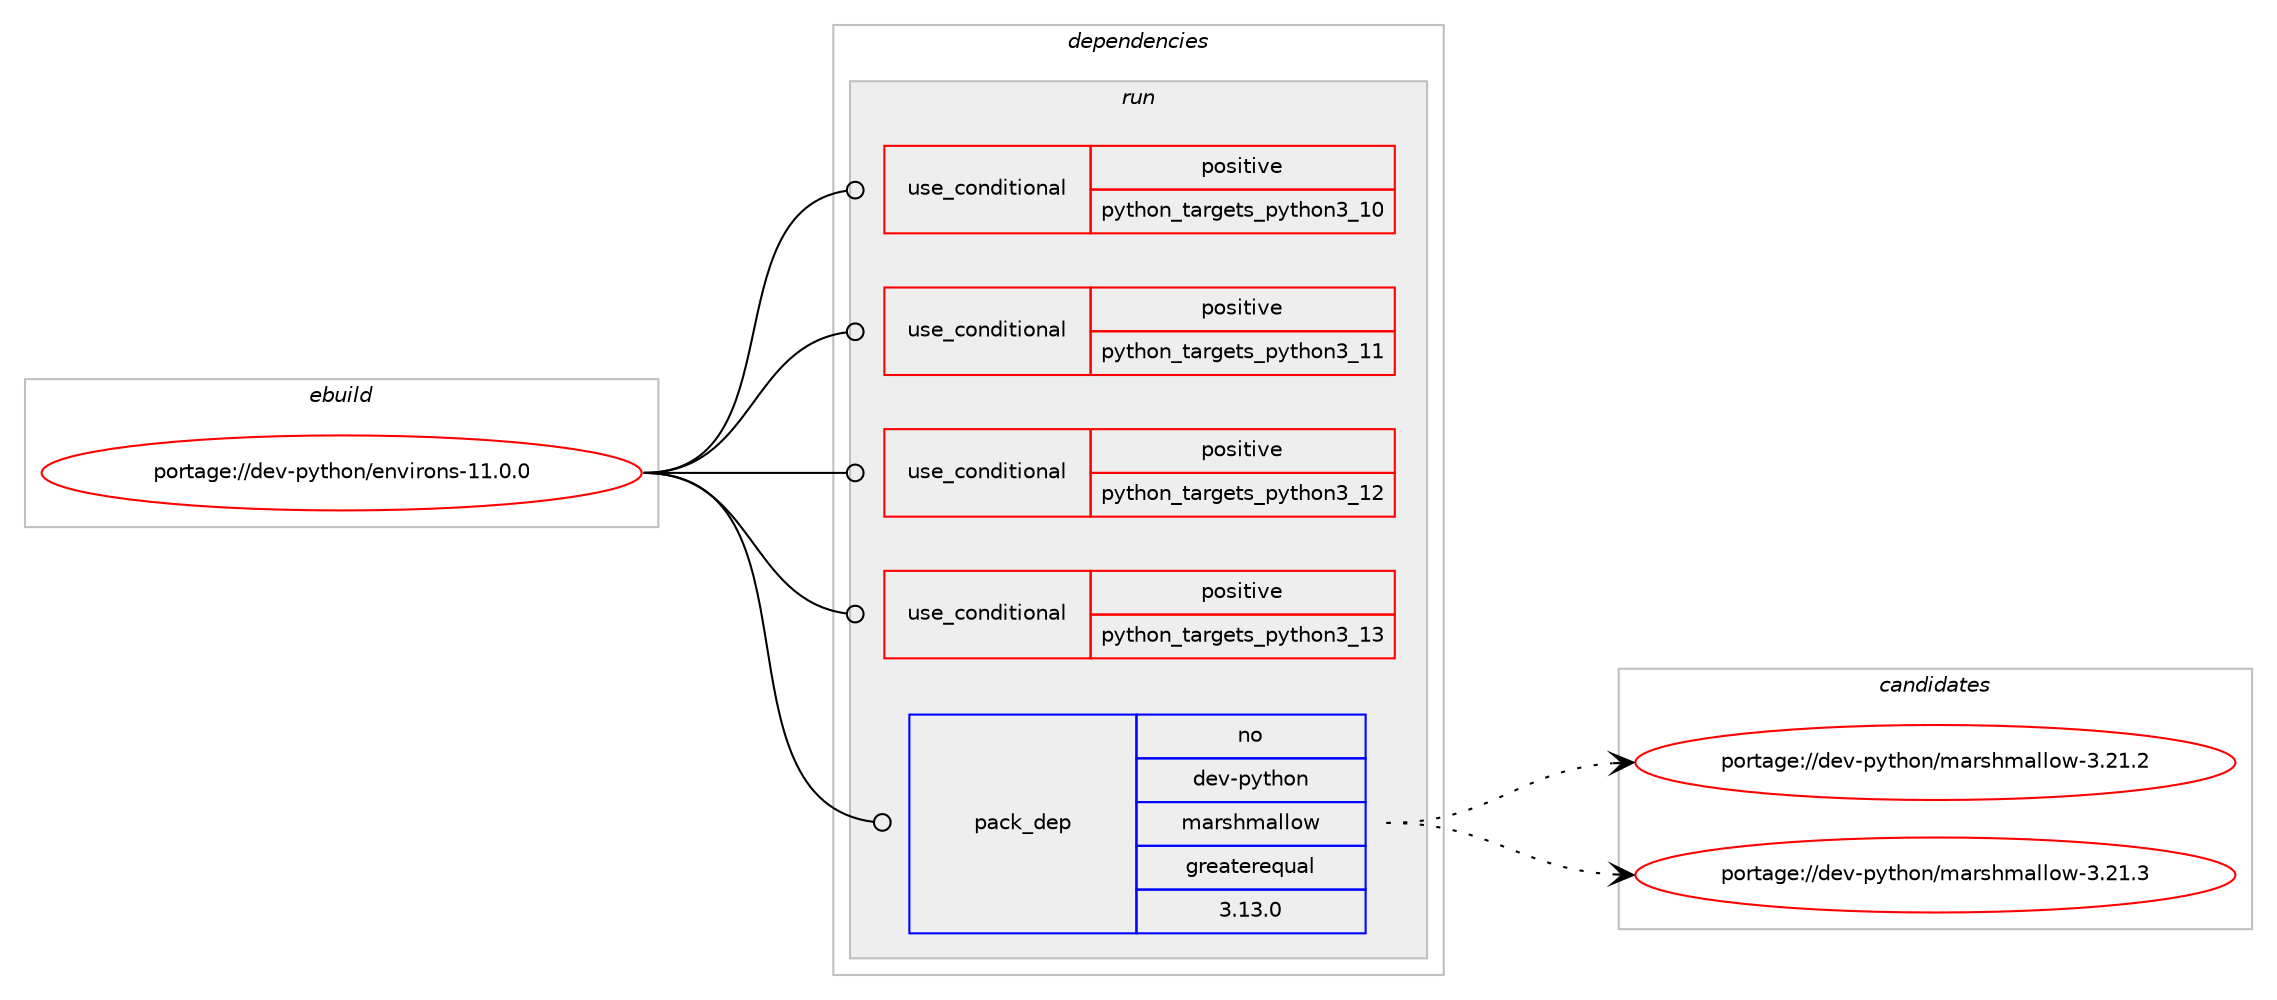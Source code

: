 digraph prolog {

# *************
# Graph options
# *************

newrank=true;
concentrate=true;
compound=true;
graph [rankdir=LR,fontname=Helvetica,fontsize=10,ranksep=1.5];#, ranksep=2.5, nodesep=0.2];
edge  [arrowhead=vee];
node  [fontname=Helvetica,fontsize=10];

# **********
# The ebuild
# **********

subgraph cluster_leftcol {
color=gray;
rank=same;
label=<<i>ebuild</i>>;
id [label="portage://dev-python/environs-11.0.0", color=red, width=4, href="../dev-python/environs-11.0.0.svg"];
}

# ****************
# The dependencies
# ****************

subgraph cluster_midcol {
color=gray;
label=<<i>dependencies</i>>;
subgraph cluster_compile {
fillcolor="#eeeeee";
style=filled;
label=<<i>compile</i>>;
}
subgraph cluster_compileandrun {
fillcolor="#eeeeee";
style=filled;
label=<<i>compile and run</i>>;
}
subgraph cluster_run {
fillcolor="#eeeeee";
style=filled;
label=<<i>run</i>>;
subgraph cond31644 {
dependency73215 [label=<<TABLE BORDER="0" CELLBORDER="1" CELLSPACING="0" CELLPADDING="4"><TR><TD ROWSPAN="3" CELLPADDING="10">use_conditional</TD></TR><TR><TD>positive</TD></TR><TR><TD>python_targets_python3_10</TD></TR></TABLE>>, shape=none, color=red];
# *** BEGIN UNKNOWN DEPENDENCY TYPE (TODO) ***
# dependency73215 -> package_dependency(portage://dev-python/environs-11.0.0,run,no,dev-lang,python,none,[,,],[slot(3.10)],[])
# *** END UNKNOWN DEPENDENCY TYPE (TODO) ***

}
id:e -> dependency73215:w [weight=20,style="solid",arrowhead="odot"];
subgraph cond31645 {
dependency73216 [label=<<TABLE BORDER="0" CELLBORDER="1" CELLSPACING="0" CELLPADDING="4"><TR><TD ROWSPAN="3" CELLPADDING="10">use_conditional</TD></TR><TR><TD>positive</TD></TR><TR><TD>python_targets_python3_11</TD></TR></TABLE>>, shape=none, color=red];
# *** BEGIN UNKNOWN DEPENDENCY TYPE (TODO) ***
# dependency73216 -> package_dependency(portage://dev-python/environs-11.0.0,run,no,dev-lang,python,none,[,,],[slot(3.11)],[])
# *** END UNKNOWN DEPENDENCY TYPE (TODO) ***

}
id:e -> dependency73216:w [weight=20,style="solid",arrowhead="odot"];
subgraph cond31646 {
dependency73217 [label=<<TABLE BORDER="0" CELLBORDER="1" CELLSPACING="0" CELLPADDING="4"><TR><TD ROWSPAN="3" CELLPADDING="10">use_conditional</TD></TR><TR><TD>positive</TD></TR><TR><TD>python_targets_python3_12</TD></TR></TABLE>>, shape=none, color=red];
# *** BEGIN UNKNOWN DEPENDENCY TYPE (TODO) ***
# dependency73217 -> package_dependency(portage://dev-python/environs-11.0.0,run,no,dev-lang,python,none,[,,],[slot(3.12)],[])
# *** END UNKNOWN DEPENDENCY TYPE (TODO) ***

}
id:e -> dependency73217:w [weight=20,style="solid",arrowhead="odot"];
subgraph cond31647 {
dependency73218 [label=<<TABLE BORDER="0" CELLBORDER="1" CELLSPACING="0" CELLPADDING="4"><TR><TD ROWSPAN="3" CELLPADDING="10">use_conditional</TD></TR><TR><TD>positive</TD></TR><TR><TD>python_targets_python3_13</TD></TR></TABLE>>, shape=none, color=red];
# *** BEGIN UNKNOWN DEPENDENCY TYPE (TODO) ***
# dependency73218 -> package_dependency(portage://dev-python/environs-11.0.0,run,no,dev-lang,python,none,[,,],[slot(3.13)],[])
# *** END UNKNOWN DEPENDENCY TYPE (TODO) ***

}
id:e -> dependency73218:w [weight=20,style="solid",arrowhead="odot"];
subgraph pack40357 {
dependency73219 [label=<<TABLE BORDER="0" CELLBORDER="1" CELLSPACING="0" CELLPADDING="4" WIDTH="220"><TR><TD ROWSPAN="6" CELLPADDING="30">pack_dep</TD></TR><TR><TD WIDTH="110">no</TD></TR><TR><TD>dev-python</TD></TR><TR><TD>marshmallow</TD></TR><TR><TD>greaterequal</TD></TR><TR><TD>3.13.0</TD></TR></TABLE>>, shape=none, color=blue];
}
id:e -> dependency73219:w [weight=20,style="solid",arrowhead="odot"];
# *** BEGIN UNKNOWN DEPENDENCY TYPE (TODO) ***
# id -> package_dependency(portage://dev-python/environs-11.0.0,run,no,dev-python,python-dotenv,none,[,,],[],[use(optenable(python_targets_python3_10),negative),use(optenable(python_targets_python3_11),negative),use(optenable(python_targets_python3_12),negative),use(optenable(python_targets_python3_13),negative)])
# *** END UNKNOWN DEPENDENCY TYPE (TODO) ***

}
}

# **************
# The candidates
# **************

subgraph cluster_choices {
rank=same;
color=gray;
label=<<i>candidates</i>>;

subgraph choice40357 {
color=black;
nodesep=1;
choice1001011184511212111610411111047109971141151041099710810811111945514650494650 [label="portage://dev-python/marshmallow-3.21.2", color=red, width=4,href="../dev-python/marshmallow-3.21.2.svg"];
choice1001011184511212111610411111047109971141151041099710810811111945514650494651 [label="portage://dev-python/marshmallow-3.21.3", color=red, width=4,href="../dev-python/marshmallow-3.21.3.svg"];
dependency73219:e -> choice1001011184511212111610411111047109971141151041099710810811111945514650494650:w [style=dotted,weight="100"];
dependency73219:e -> choice1001011184511212111610411111047109971141151041099710810811111945514650494651:w [style=dotted,weight="100"];
}
}

}
